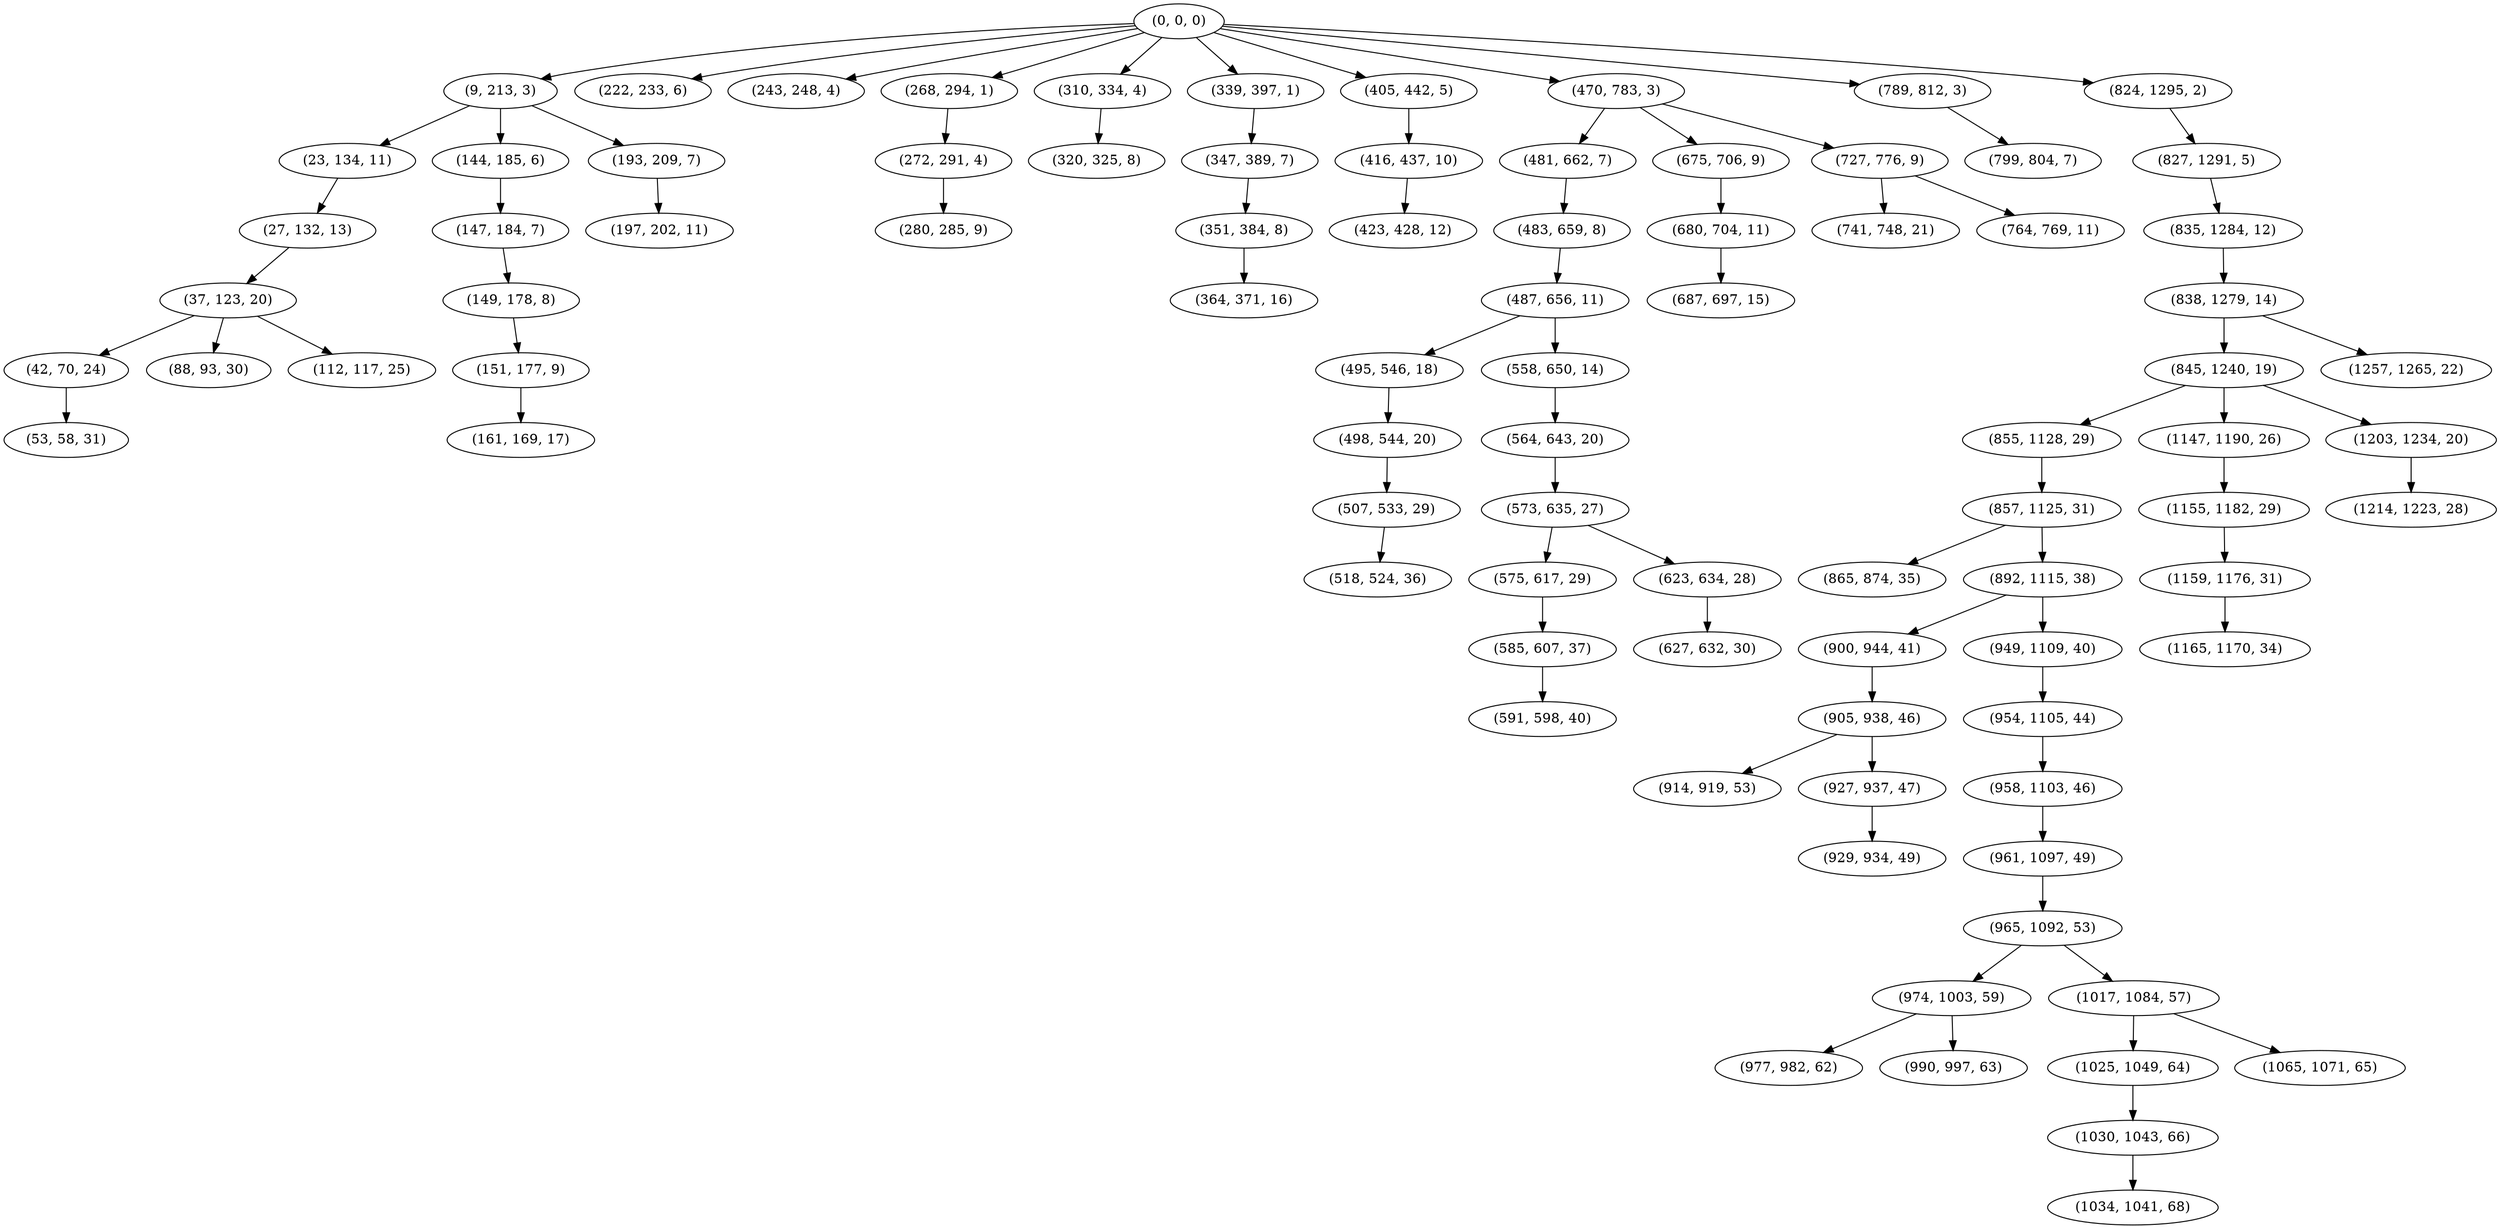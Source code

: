 digraph tree {
    "(0, 0, 0)";
    "(9, 213, 3)";
    "(23, 134, 11)";
    "(27, 132, 13)";
    "(37, 123, 20)";
    "(42, 70, 24)";
    "(53, 58, 31)";
    "(88, 93, 30)";
    "(112, 117, 25)";
    "(144, 185, 6)";
    "(147, 184, 7)";
    "(149, 178, 8)";
    "(151, 177, 9)";
    "(161, 169, 17)";
    "(193, 209, 7)";
    "(197, 202, 11)";
    "(222, 233, 6)";
    "(243, 248, 4)";
    "(268, 294, 1)";
    "(272, 291, 4)";
    "(280, 285, 9)";
    "(310, 334, 4)";
    "(320, 325, 8)";
    "(339, 397, 1)";
    "(347, 389, 7)";
    "(351, 384, 8)";
    "(364, 371, 16)";
    "(405, 442, 5)";
    "(416, 437, 10)";
    "(423, 428, 12)";
    "(470, 783, 3)";
    "(481, 662, 7)";
    "(483, 659, 8)";
    "(487, 656, 11)";
    "(495, 546, 18)";
    "(498, 544, 20)";
    "(507, 533, 29)";
    "(518, 524, 36)";
    "(558, 650, 14)";
    "(564, 643, 20)";
    "(573, 635, 27)";
    "(575, 617, 29)";
    "(585, 607, 37)";
    "(591, 598, 40)";
    "(623, 634, 28)";
    "(627, 632, 30)";
    "(675, 706, 9)";
    "(680, 704, 11)";
    "(687, 697, 15)";
    "(727, 776, 9)";
    "(741, 748, 21)";
    "(764, 769, 11)";
    "(789, 812, 3)";
    "(799, 804, 7)";
    "(824, 1295, 2)";
    "(827, 1291, 5)";
    "(835, 1284, 12)";
    "(838, 1279, 14)";
    "(845, 1240, 19)";
    "(855, 1128, 29)";
    "(857, 1125, 31)";
    "(865, 874, 35)";
    "(892, 1115, 38)";
    "(900, 944, 41)";
    "(905, 938, 46)";
    "(914, 919, 53)";
    "(927, 937, 47)";
    "(929, 934, 49)";
    "(949, 1109, 40)";
    "(954, 1105, 44)";
    "(958, 1103, 46)";
    "(961, 1097, 49)";
    "(965, 1092, 53)";
    "(974, 1003, 59)";
    "(977, 982, 62)";
    "(990, 997, 63)";
    "(1017, 1084, 57)";
    "(1025, 1049, 64)";
    "(1030, 1043, 66)";
    "(1034, 1041, 68)";
    "(1065, 1071, 65)";
    "(1147, 1190, 26)";
    "(1155, 1182, 29)";
    "(1159, 1176, 31)";
    "(1165, 1170, 34)";
    "(1203, 1234, 20)";
    "(1214, 1223, 28)";
    "(1257, 1265, 22)";
    "(0, 0, 0)" -> "(9, 213, 3)";
    "(0, 0, 0)" -> "(222, 233, 6)";
    "(0, 0, 0)" -> "(243, 248, 4)";
    "(0, 0, 0)" -> "(268, 294, 1)";
    "(0, 0, 0)" -> "(310, 334, 4)";
    "(0, 0, 0)" -> "(339, 397, 1)";
    "(0, 0, 0)" -> "(405, 442, 5)";
    "(0, 0, 0)" -> "(470, 783, 3)";
    "(0, 0, 0)" -> "(789, 812, 3)";
    "(0, 0, 0)" -> "(824, 1295, 2)";
    "(9, 213, 3)" -> "(23, 134, 11)";
    "(9, 213, 3)" -> "(144, 185, 6)";
    "(9, 213, 3)" -> "(193, 209, 7)";
    "(23, 134, 11)" -> "(27, 132, 13)";
    "(27, 132, 13)" -> "(37, 123, 20)";
    "(37, 123, 20)" -> "(42, 70, 24)";
    "(37, 123, 20)" -> "(88, 93, 30)";
    "(37, 123, 20)" -> "(112, 117, 25)";
    "(42, 70, 24)" -> "(53, 58, 31)";
    "(144, 185, 6)" -> "(147, 184, 7)";
    "(147, 184, 7)" -> "(149, 178, 8)";
    "(149, 178, 8)" -> "(151, 177, 9)";
    "(151, 177, 9)" -> "(161, 169, 17)";
    "(193, 209, 7)" -> "(197, 202, 11)";
    "(268, 294, 1)" -> "(272, 291, 4)";
    "(272, 291, 4)" -> "(280, 285, 9)";
    "(310, 334, 4)" -> "(320, 325, 8)";
    "(339, 397, 1)" -> "(347, 389, 7)";
    "(347, 389, 7)" -> "(351, 384, 8)";
    "(351, 384, 8)" -> "(364, 371, 16)";
    "(405, 442, 5)" -> "(416, 437, 10)";
    "(416, 437, 10)" -> "(423, 428, 12)";
    "(470, 783, 3)" -> "(481, 662, 7)";
    "(470, 783, 3)" -> "(675, 706, 9)";
    "(470, 783, 3)" -> "(727, 776, 9)";
    "(481, 662, 7)" -> "(483, 659, 8)";
    "(483, 659, 8)" -> "(487, 656, 11)";
    "(487, 656, 11)" -> "(495, 546, 18)";
    "(487, 656, 11)" -> "(558, 650, 14)";
    "(495, 546, 18)" -> "(498, 544, 20)";
    "(498, 544, 20)" -> "(507, 533, 29)";
    "(507, 533, 29)" -> "(518, 524, 36)";
    "(558, 650, 14)" -> "(564, 643, 20)";
    "(564, 643, 20)" -> "(573, 635, 27)";
    "(573, 635, 27)" -> "(575, 617, 29)";
    "(573, 635, 27)" -> "(623, 634, 28)";
    "(575, 617, 29)" -> "(585, 607, 37)";
    "(585, 607, 37)" -> "(591, 598, 40)";
    "(623, 634, 28)" -> "(627, 632, 30)";
    "(675, 706, 9)" -> "(680, 704, 11)";
    "(680, 704, 11)" -> "(687, 697, 15)";
    "(727, 776, 9)" -> "(741, 748, 21)";
    "(727, 776, 9)" -> "(764, 769, 11)";
    "(789, 812, 3)" -> "(799, 804, 7)";
    "(824, 1295, 2)" -> "(827, 1291, 5)";
    "(827, 1291, 5)" -> "(835, 1284, 12)";
    "(835, 1284, 12)" -> "(838, 1279, 14)";
    "(838, 1279, 14)" -> "(845, 1240, 19)";
    "(838, 1279, 14)" -> "(1257, 1265, 22)";
    "(845, 1240, 19)" -> "(855, 1128, 29)";
    "(845, 1240, 19)" -> "(1147, 1190, 26)";
    "(845, 1240, 19)" -> "(1203, 1234, 20)";
    "(855, 1128, 29)" -> "(857, 1125, 31)";
    "(857, 1125, 31)" -> "(865, 874, 35)";
    "(857, 1125, 31)" -> "(892, 1115, 38)";
    "(892, 1115, 38)" -> "(900, 944, 41)";
    "(892, 1115, 38)" -> "(949, 1109, 40)";
    "(900, 944, 41)" -> "(905, 938, 46)";
    "(905, 938, 46)" -> "(914, 919, 53)";
    "(905, 938, 46)" -> "(927, 937, 47)";
    "(927, 937, 47)" -> "(929, 934, 49)";
    "(949, 1109, 40)" -> "(954, 1105, 44)";
    "(954, 1105, 44)" -> "(958, 1103, 46)";
    "(958, 1103, 46)" -> "(961, 1097, 49)";
    "(961, 1097, 49)" -> "(965, 1092, 53)";
    "(965, 1092, 53)" -> "(974, 1003, 59)";
    "(965, 1092, 53)" -> "(1017, 1084, 57)";
    "(974, 1003, 59)" -> "(977, 982, 62)";
    "(974, 1003, 59)" -> "(990, 997, 63)";
    "(1017, 1084, 57)" -> "(1025, 1049, 64)";
    "(1017, 1084, 57)" -> "(1065, 1071, 65)";
    "(1025, 1049, 64)" -> "(1030, 1043, 66)";
    "(1030, 1043, 66)" -> "(1034, 1041, 68)";
    "(1147, 1190, 26)" -> "(1155, 1182, 29)";
    "(1155, 1182, 29)" -> "(1159, 1176, 31)";
    "(1159, 1176, 31)" -> "(1165, 1170, 34)";
    "(1203, 1234, 20)" -> "(1214, 1223, 28)";
}
